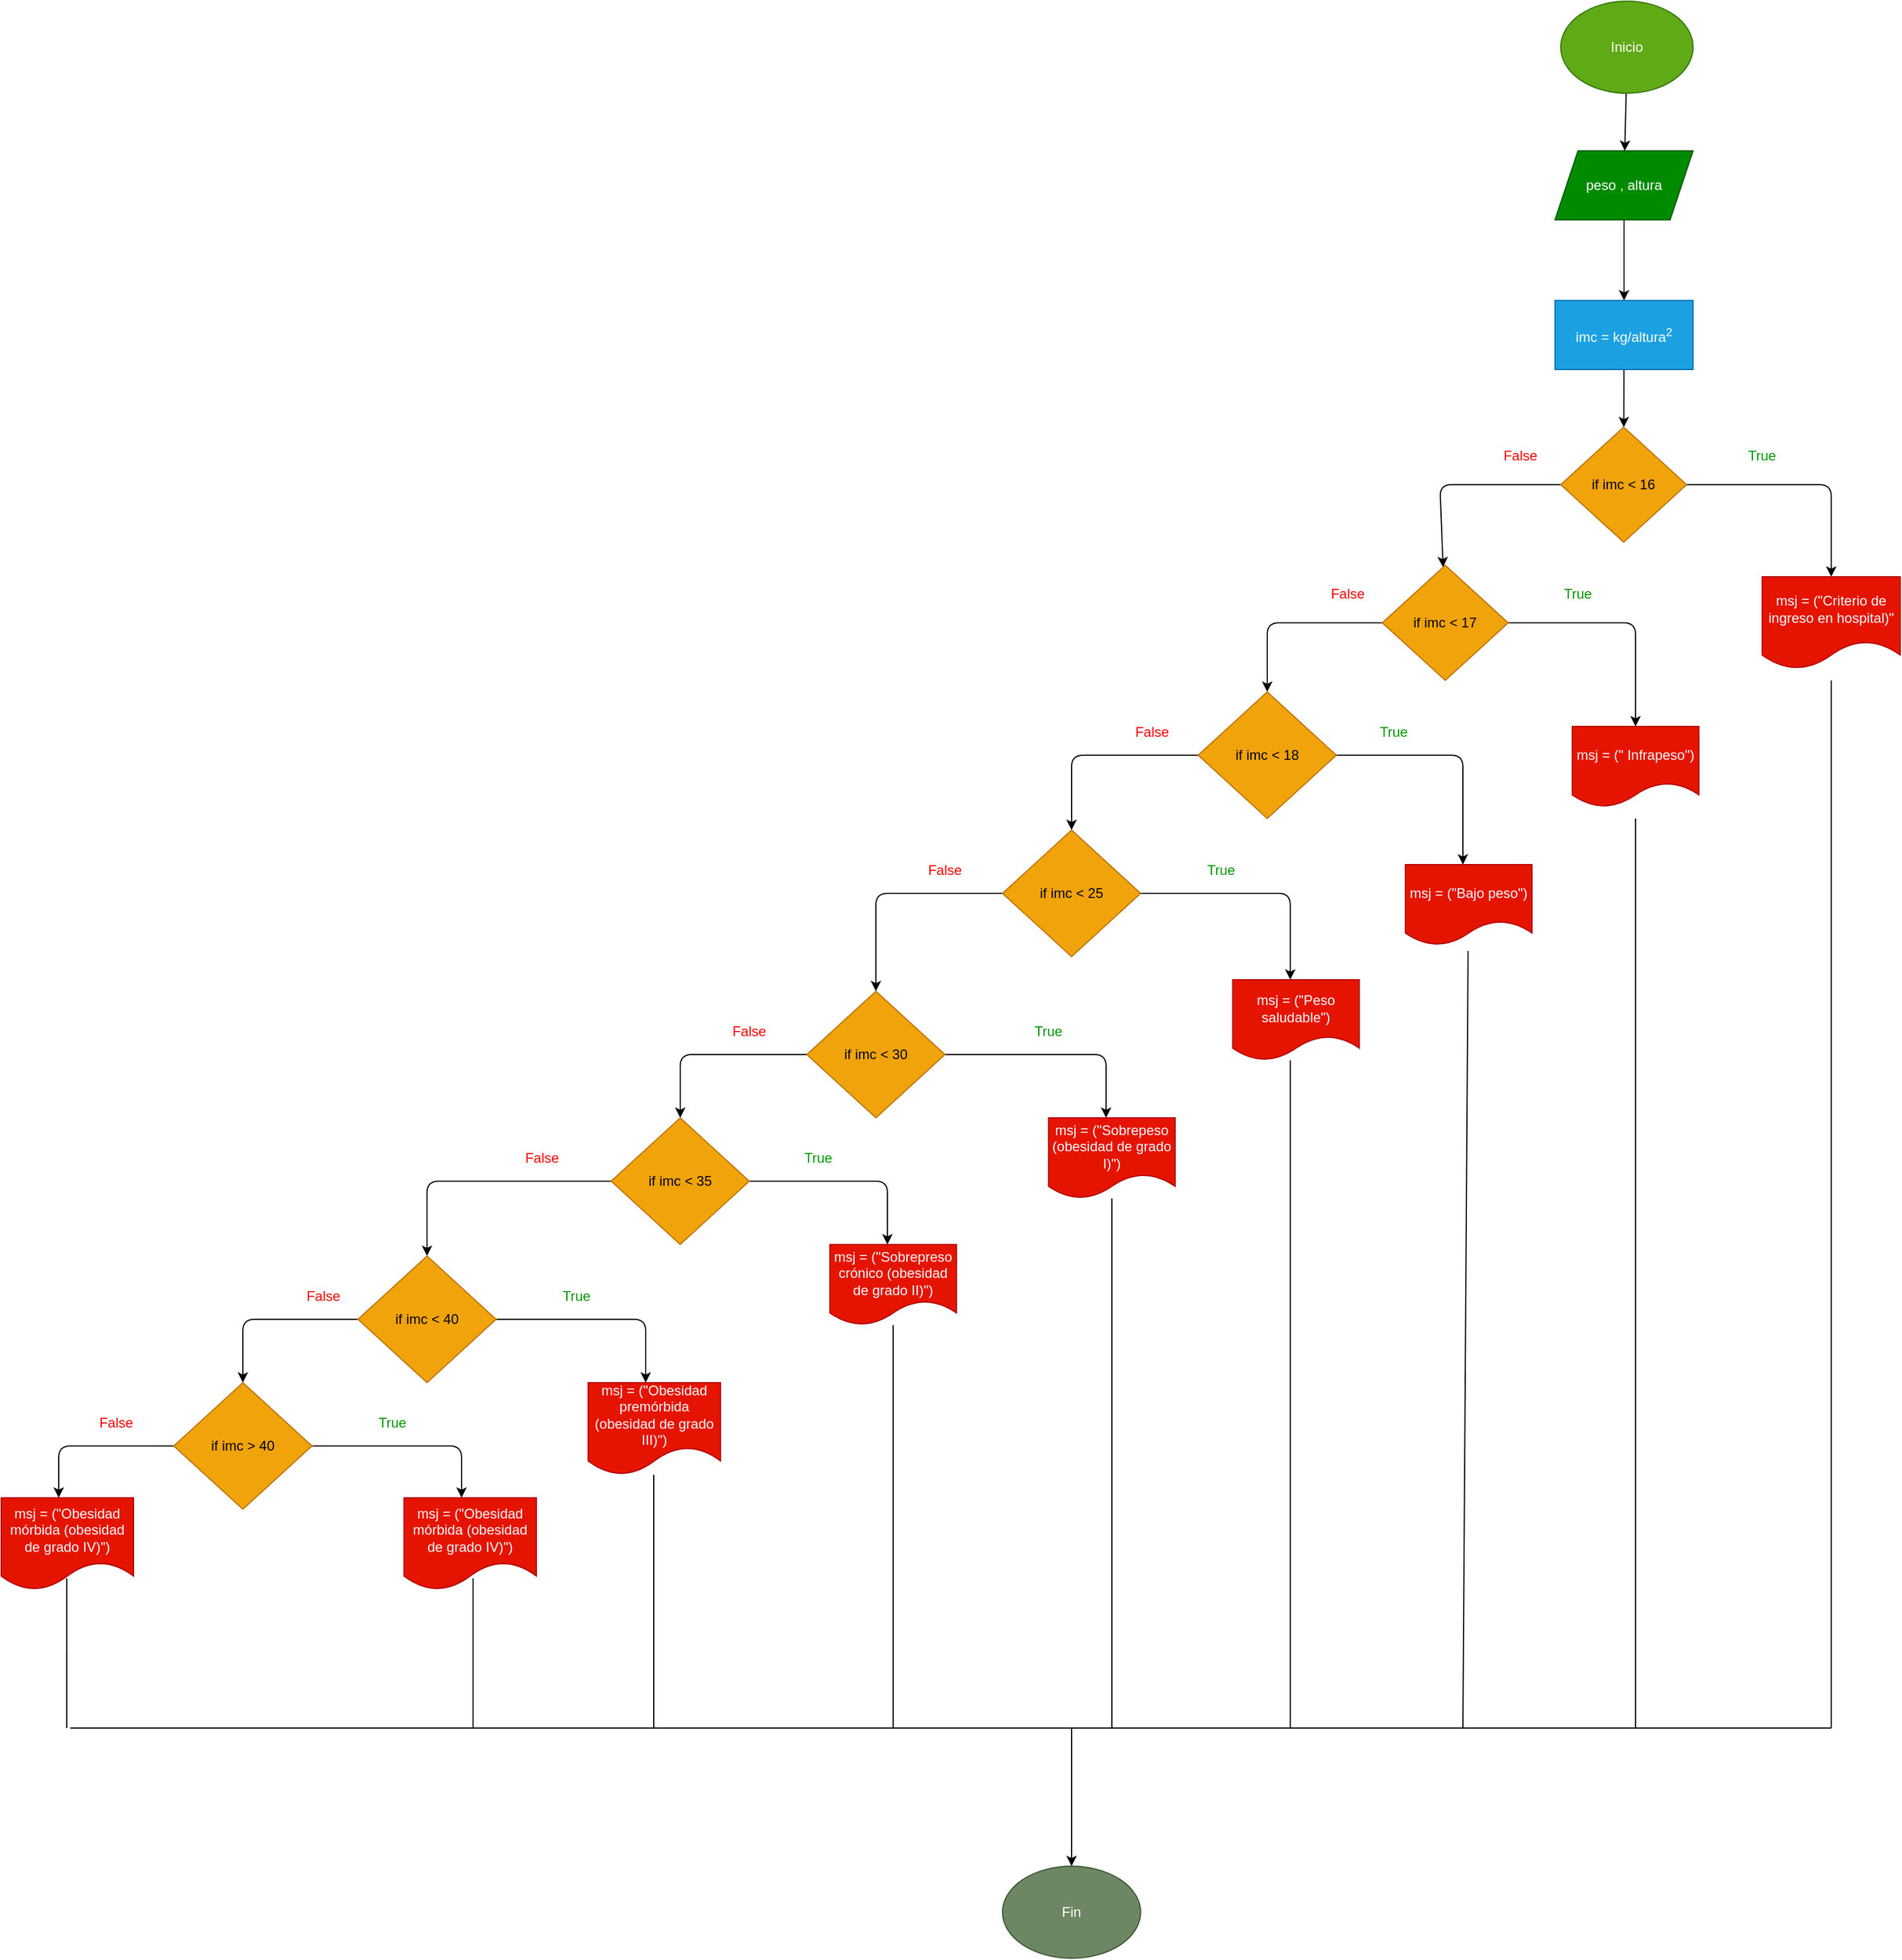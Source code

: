 <mxfile>
    <diagram id="lpOHtHvmCX5zYNxdvWPf" name="Page-1">
        <mxGraphModel dx="1216" dy="922" grid="1" gridSize="10" guides="1" tooltips="1" connect="1" arrows="1" fold="1" page="1" pageScale="1" pageWidth="827" pageHeight="1169" math="0" shadow="0">
            <root>
                <mxCell id="0"/>
                <mxCell id="1" parent="0"/>
                <mxCell id="2" value="" style="edgeStyle=none;html=1;" edge="1" parent="1" source="3" target="5">
                    <mxGeometry relative="1" as="geometry"/>
                </mxCell>
                <mxCell id="3" value="Inicio" style="ellipse;whiteSpace=wrap;html=1;fillColor=#60a917;fontColor=#ffffff;strokeColor=#2D7600;" vertex="1" parent="1">
                    <mxGeometry x="1785" y="220" width="115" height="80" as="geometry"/>
                </mxCell>
                <mxCell id="4" value="" style="edgeStyle=none;html=1;" edge="1" parent="1" source="5" target="7">
                    <mxGeometry relative="1" as="geometry"/>
                </mxCell>
                <mxCell id="5" value="peso , altura" style="shape=parallelogram;perimeter=parallelogramPerimeter;whiteSpace=wrap;html=1;fixedSize=1;fillColor=#008a00;fontColor=#ffffff;strokeColor=#005700;" vertex="1" parent="1">
                    <mxGeometry x="1780" y="350" width="120" height="60" as="geometry"/>
                </mxCell>
                <mxCell id="6" value="" style="edgeStyle=none;html=1;" edge="1" parent="1" source="7" target="10">
                    <mxGeometry relative="1" as="geometry"/>
                </mxCell>
                <mxCell id="7" value="imc = kg/altura&lt;sup&gt;2&lt;/sup&gt;" style="whiteSpace=wrap;html=1;fillColor=#1ba1e2;fontColor=#ffffff;strokeColor=#006EAF;" vertex="1" parent="1">
                    <mxGeometry x="1780" y="480" width="120" height="60" as="geometry"/>
                </mxCell>
                <mxCell id="8" value="" style="edgeStyle=none;html=1;" edge="1" parent="1" source="10" target="11">
                    <mxGeometry relative="1" as="geometry">
                        <Array as="points">
                            <mxPoint x="2020" y="640"/>
                        </Array>
                    </mxGeometry>
                </mxCell>
                <mxCell id="9" value="" style="edgeStyle=none;html=1;" edge="1" parent="1" source="10" target="14">
                    <mxGeometry relative="1" as="geometry">
                        <Array as="points">
                            <mxPoint x="1680" y="640"/>
                        </Array>
                    </mxGeometry>
                </mxCell>
                <mxCell id="10" value="if imc &amp;lt; 16" style="rhombus;whiteSpace=wrap;html=1;fillColor=#f0a30a;fontColor=#000000;strokeColor=#BD7000;" vertex="1" parent="1">
                    <mxGeometry x="1785" y="590" width="109.37" height="100" as="geometry"/>
                </mxCell>
                <mxCell id="11" value="msj = (&quot;Criterio de ingreso en hospital)&quot;" style="shape=document;whiteSpace=wrap;html=1;boundedLbl=1;fillColor=#e51400;fontColor=#ffffff;strokeColor=#B20000;" vertex="1" parent="1">
                    <mxGeometry x="1960" y="720" width="120" height="80" as="geometry"/>
                </mxCell>
                <mxCell id="12" value="" style="edgeStyle=none;html=1;" edge="1" parent="1" source="14" target="15">
                    <mxGeometry relative="1" as="geometry">
                        <Array as="points">
                            <mxPoint x="1850" y="760"/>
                        </Array>
                    </mxGeometry>
                </mxCell>
                <mxCell id="13" style="edgeStyle=none;html=1;entryX=0.5;entryY=0;entryDx=0;entryDy=0;" edge="1" parent="1" source="14">
                    <mxGeometry relative="1" as="geometry">
                        <mxPoint x="1530" y="820" as="targetPoint"/>
                        <Array as="points">
                            <mxPoint x="1530" y="760"/>
                            <mxPoint x="1530" y="790"/>
                        </Array>
                    </mxGeometry>
                </mxCell>
                <mxCell id="14" value="if imc &amp;lt; 17" style="rhombus;whiteSpace=wrap;html=1;fillColor=#f0a30a;fontColor=#000000;strokeColor=#BD7000;" vertex="1" parent="1">
                    <mxGeometry x="1630" y="710" width="109.37" height="100" as="geometry"/>
                </mxCell>
                <mxCell id="15" value="msj = (&quot; Infrapeso&quot;)" style="shape=document;whiteSpace=wrap;html=1;boundedLbl=1;fillColor=#e51400;fontColor=#ffffff;strokeColor=#B20000;" vertex="1" parent="1">
                    <mxGeometry x="1795" y="850" width="110.01" height="70" as="geometry"/>
                </mxCell>
                <mxCell id="16" style="edgeStyle=none;html=1;fontColor=#FF0000;" edge="1" parent="1" source="18">
                    <mxGeometry relative="1" as="geometry">
                        <mxPoint x="1700" y="970" as="targetPoint"/>
                        <Array as="points">
                            <mxPoint x="1700" y="875"/>
                        </Array>
                    </mxGeometry>
                </mxCell>
                <mxCell id="17" style="edgeStyle=none;html=1;fontColor=#FF0000;" edge="1" parent="1" source="18">
                    <mxGeometry relative="1" as="geometry">
                        <mxPoint x="1360" y="940" as="targetPoint"/>
                        <Array as="points">
                            <mxPoint x="1360" y="875"/>
                        </Array>
                    </mxGeometry>
                </mxCell>
                <mxCell id="18" value="&lt;span style=&quot;font-weight: normal;&quot;&gt;if imc &amp;lt; 18&lt;/span&gt;" style="rhombus;whiteSpace=wrap;html=1;fontStyle=1;fillColor=#f0a30a;fontColor=#000000;strokeColor=#BD7000;" vertex="1" parent="1">
                    <mxGeometry x="1470" y="820" width="120" height="110" as="geometry"/>
                </mxCell>
                <mxCell id="19" value="&lt;span&gt;True&lt;/span&gt;" style="text;html=1;strokeColor=none;fillColor=none;align=center;verticalAlign=middle;whiteSpace=wrap;rounded=0;fontColor=#009900;fontStyle=0" vertex="1" parent="1">
                    <mxGeometry x="1930" y="600" width="60" height="30" as="geometry"/>
                </mxCell>
                <mxCell id="20" value="&lt;font color=&quot;#ff0000&quot;&gt;False&lt;/font&gt;" style="text;html=1;strokeColor=none;fillColor=none;align=center;verticalAlign=middle;whiteSpace=wrap;rounded=0;fontColor=#009900;" vertex="1" parent="1">
                    <mxGeometry x="1720" y="600" width="60" height="30" as="geometry"/>
                </mxCell>
                <mxCell id="21" value="&lt;span&gt;True&lt;/span&gt;" style="text;html=1;strokeColor=none;fillColor=none;align=center;verticalAlign=middle;whiteSpace=wrap;rounded=0;fontColor=#009900;fontStyle=0" vertex="1" parent="1">
                    <mxGeometry x="1770" y="720" width="60" height="30" as="geometry"/>
                </mxCell>
                <mxCell id="22" value="&lt;font color=&quot;#ff0000&quot;&gt;False&lt;/font&gt;" style="text;html=1;strokeColor=none;fillColor=none;align=center;verticalAlign=middle;whiteSpace=wrap;rounded=0;fontColor=#009900;" vertex="1" parent="1">
                    <mxGeometry x="1570" y="720" width="60" height="30" as="geometry"/>
                </mxCell>
                <mxCell id="23" value="&lt;span&gt;True&lt;/span&gt;" style="text;html=1;strokeColor=none;fillColor=none;align=center;verticalAlign=middle;whiteSpace=wrap;rounded=0;fontColor=#009900;fontStyle=0" vertex="1" parent="1">
                    <mxGeometry x="1610" y="840" width="60" height="30" as="geometry"/>
                </mxCell>
                <mxCell id="24" value="&lt;font color=&quot;#ff0000&quot;&gt;False&lt;/font&gt;" style="text;html=1;strokeColor=none;fillColor=none;align=center;verticalAlign=middle;whiteSpace=wrap;rounded=0;fontColor=#009900;" vertex="1" parent="1">
                    <mxGeometry x="1400" y="840" width="60" height="30" as="geometry"/>
                </mxCell>
                <mxCell id="25" value="msj = (&quot;Bajo peso&quot;)" style="shape=document;whiteSpace=wrap;html=1;boundedLbl=1;fillColor=#e51400;fontColor=#ffffff;strokeColor=#B20000;" vertex="1" parent="1">
                    <mxGeometry x="1650" y="970" width="110.01" height="70" as="geometry"/>
                </mxCell>
                <mxCell id="26" style="edgeStyle=none;html=1;fontColor=#FF0000;" edge="1" parent="1" source="28">
                    <mxGeometry relative="1" as="geometry">
                        <mxPoint x="1550" y="1070" as="targetPoint"/>
                        <Array as="points">
                            <mxPoint x="1550" y="995"/>
                        </Array>
                    </mxGeometry>
                </mxCell>
                <mxCell id="27" style="edgeStyle=none;html=1;fontColor=#FF0000;" edge="1" parent="1" source="28">
                    <mxGeometry relative="1" as="geometry">
                        <mxPoint x="1190" y="1080" as="targetPoint"/>
                        <Array as="points">
                            <mxPoint x="1190" y="995"/>
                        </Array>
                    </mxGeometry>
                </mxCell>
                <mxCell id="28" value="if imc &amp;lt; 25" style="rhombus;whiteSpace=wrap;html=1;fillColor=#f0a30a;fontColor=#000000;strokeColor=#BD7000;" vertex="1" parent="1">
                    <mxGeometry x="1300" y="940" width="120" height="110" as="geometry"/>
                </mxCell>
                <mxCell id="29" value="&lt;span&gt;True&lt;/span&gt;" style="text;html=1;strokeColor=none;fillColor=none;align=center;verticalAlign=middle;whiteSpace=wrap;rounded=0;fontColor=#009900;fontStyle=0" vertex="1" parent="1">
                    <mxGeometry x="1460" y="960" width="60" height="30" as="geometry"/>
                </mxCell>
                <mxCell id="30" value="&lt;font color=&quot;#ff0000&quot;&gt;False&lt;/font&gt;" style="text;html=1;strokeColor=none;fillColor=none;align=center;verticalAlign=middle;whiteSpace=wrap;rounded=0;fontColor=#009900;" vertex="1" parent="1">
                    <mxGeometry x="1220" y="960" width="60" height="30" as="geometry"/>
                </mxCell>
                <mxCell id="31" value="msj = (&quot;Peso saludable&quot;)" style="shape=document;whiteSpace=wrap;html=1;boundedLbl=1;fillColor=#e51400;fontColor=#ffffff;strokeColor=#B20000;" vertex="1" parent="1">
                    <mxGeometry x="1499.99" y="1070" width="110.01" height="70" as="geometry"/>
                </mxCell>
                <mxCell id="32" style="edgeStyle=none;html=1;fontColor=#FF0000;" edge="1" parent="1" source="34">
                    <mxGeometry relative="1" as="geometry">
                        <mxPoint x="1390" y="1190" as="targetPoint"/>
                        <Array as="points">
                            <mxPoint x="1390" y="1135"/>
                        </Array>
                    </mxGeometry>
                </mxCell>
                <mxCell id="33" style="edgeStyle=none;html=1;fontColor=#FF0000;" edge="1" parent="1" source="34">
                    <mxGeometry relative="1" as="geometry">
                        <mxPoint x="1020" y="1190" as="targetPoint"/>
                        <Array as="points">
                            <mxPoint x="1020" y="1135"/>
                        </Array>
                    </mxGeometry>
                </mxCell>
                <mxCell id="34" value="if imc &amp;lt; 30" style="rhombus;whiteSpace=wrap;html=1;fillColor=#f0a30a;fontColor=#000000;strokeColor=#BD7000;" vertex="1" parent="1">
                    <mxGeometry x="1130" y="1080" width="120" height="110" as="geometry"/>
                </mxCell>
                <mxCell id="35" value="&lt;span&gt;True&lt;/span&gt;" style="text;html=1;strokeColor=none;fillColor=none;align=center;verticalAlign=middle;whiteSpace=wrap;rounded=0;fontColor=#009900;fontStyle=0" vertex="1" parent="1">
                    <mxGeometry x="1310" y="1100" width="60" height="30" as="geometry"/>
                </mxCell>
                <mxCell id="36" value="&lt;font color=&quot;#ff0000&quot;&gt;False&lt;/font&gt;" style="text;html=1;strokeColor=none;fillColor=none;align=center;verticalAlign=middle;whiteSpace=wrap;rounded=0;fontColor=#009900;" vertex="1" parent="1">
                    <mxGeometry x="1050" y="1100" width="60" height="30" as="geometry"/>
                </mxCell>
                <mxCell id="37" value="msj = (&quot;Sobrepeso (obesidad de grado I)&quot;)" style="shape=document;whiteSpace=wrap;html=1;boundedLbl=1;fillColor=#e51400;fontColor=#ffffff;strokeColor=#B20000;" vertex="1" parent="1">
                    <mxGeometry x="1340" y="1190" width="110.01" height="70" as="geometry"/>
                </mxCell>
                <mxCell id="38" style="edgeStyle=none;html=1;fontColor=#FF0000;" edge="1" parent="1" source="40">
                    <mxGeometry relative="1" as="geometry">
                        <mxPoint x="1200" y="1300" as="targetPoint"/>
                        <Array as="points">
                            <mxPoint x="1200" y="1245"/>
                        </Array>
                    </mxGeometry>
                </mxCell>
                <mxCell id="39" style="edgeStyle=none;html=1;fontColor=#FF0000;entryX=0.5;entryY=0;entryDx=0;entryDy=0;" edge="1" parent="1" source="40" target="44">
                    <mxGeometry relative="1" as="geometry">
                        <mxPoint x="800" y="1320" as="targetPoint"/>
                        <Array as="points">
                            <mxPoint x="800" y="1245"/>
                        </Array>
                    </mxGeometry>
                </mxCell>
                <mxCell id="40" value="if imc &amp;lt; 35" style="rhombus;whiteSpace=wrap;html=1;fillColor=#f0a30a;fontColor=#000000;strokeColor=#BD7000;" vertex="1" parent="1">
                    <mxGeometry x="960" y="1190" width="120" height="110" as="geometry"/>
                </mxCell>
                <mxCell id="41" value="msj = (&quot;Sobrepreso crónico (obesidad de grado II)&quot;)" style="shape=document;whiteSpace=wrap;html=1;boundedLbl=1;fillColor=#e51400;fontColor=#ffffff;strokeColor=#B20000;" vertex="1" parent="1">
                    <mxGeometry x="1150" y="1300" width="110.01" height="70" as="geometry"/>
                </mxCell>
                <mxCell id="42" style="edgeStyle=none;html=1;fontColor=#FF0000;" edge="1" parent="1" source="44">
                    <mxGeometry relative="1" as="geometry">
                        <mxPoint x="990" y="1420" as="targetPoint"/>
                        <Array as="points">
                            <mxPoint x="990" y="1365"/>
                        </Array>
                    </mxGeometry>
                </mxCell>
                <mxCell id="43" style="edgeStyle=none;html=1;fontColor=#FF0000;" edge="1" parent="1" source="44">
                    <mxGeometry relative="1" as="geometry">
                        <mxPoint x="640" y="1420" as="targetPoint"/>
                        <Array as="points">
                            <mxPoint x="640" y="1365"/>
                        </Array>
                    </mxGeometry>
                </mxCell>
                <mxCell id="44" value="if imc &amp;lt; 40" style="rhombus;whiteSpace=wrap;html=1;fillColor=#f0a30a;fontColor=#000000;strokeColor=#BD7000;" vertex="1" parent="1">
                    <mxGeometry x="740" y="1310" width="120" height="110" as="geometry"/>
                </mxCell>
                <mxCell id="45" value="msj = (&quot;Obesidad premórbida (obesidad de grado III)&quot;)" style="shape=document;whiteSpace=wrap;html=1;boundedLbl=1;fillColor=#e51400;fontColor=#ffffff;strokeColor=#B20000;" vertex="1" parent="1">
                    <mxGeometry x="940" y="1420" width="115" height="80" as="geometry"/>
                </mxCell>
                <mxCell id="46" style="edgeStyle=none;html=1;fontColor=#FF0000;" edge="1" parent="1" source="48">
                    <mxGeometry relative="1" as="geometry">
                        <mxPoint x="830" y="1520" as="targetPoint"/>
                        <Array as="points">
                            <mxPoint x="830" y="1475"/>
                        </Array>
                    </mxGeometry>
                </mxCell>
                <mxCell id="47" style="edgeStyle=none;html=1;fontColor=#FF0000;" edge="1" parent="1" source="48">
                    <mxGeometry relative="1" as="geometry">
                        <mxPoint x="480" y="1520" as="targetPoint"/>
                        <Array as="points">
                            <mxPoint x="480" y="1475"/>
                        </Array>
                    </mxGeometry>
                </mxCell>
                <mxCell id="48" value="if imc &amp;gt; 40" style="rhombus;whiteSpace=wrap;html=1;fillColor=#f0a30a;fontColor=#000000;strokeColor=#BD7000;" vertex="1" parent="1">
                    <mxGeometry x="580" y="1420" width="120" height="110" as="geometry"/>
                </mxCell>
                <mxCell id="49" value="msj = (&quot;Obesidad mórbida (obesidad de grado IV)&quot;)" style="shape=document;whiteSpace=wrap;html=1;boundedLbl=1;fillColor=#e51400;fontColor=#ffffff;strokeColor=#B20000;" vertex="1" parent="1">
                    <mxGeometry x="780" y="1520" width="115" height="80" as="geometry"/>
                </mxCell>
                <mxCell id="50" value="" style="endArrow=none;html=1;fontColor=#FF0000;entryX=0.522;entryY=0.875;entryDx=0;entryDy=0;entryPerimeter=0;" edge="1" parent="1" target="49">
                    <mxGeometry width="50" height="50" relative="1" as="geometry">
                        <mxPoint x="840" y="1720" as="sourcePoint"/>
                        <mxPoint x="840" y="1670" as="targetPoint"/>
                    </mxGeometry>
                </mxCell>
                <mxCell id="51" value="" style="endArrow=none;html=1;fontColor=#FF0000;" edge="1" parent="1">
                    <mxGeometry width="50" height="50" relative="1" as="geometry">
                        <mxPoint x="997" y="1720" as="sourcePoint"/>
                        <mxPoint x="997" y="1500" as="targetPoint"/>
                    </mxGeometry>
                </mxCell>
                <mxCell id="52" value="" style="endArrow=none;html=1;fontColor=#FF0000;" edge="1" parent="1" target="41">
                    <mxGeometry width="50" height="50" relative="1" as="geometry">
                        <mxPoint x="1205" y="1720" as="sourcePoint"/>
                        <mxPoint x="1204.51" y="1420" as="targetPoint"/>
                    </mxGeometry>
                </mxCell>
                <mxCell id="53" value="" style="endArrow=none;html=1;fontColor=#FF0000;" edge="1" parent="1" target="37">
                    <mxGeometry width="50" height="50" relative="1" as="geometry">
                        <mxPoint x="1395" y="1720" as="sourcePoint"/>
                        <mxPoint x="1390" y="1440" as="targetPoint"/>
                    </mxGeometry>
                </mxCell>
                <mxCell id="54" value="" style="endArrow=none;html=1;fontColor=#FF0000;" edge="1" parent="1">
                    <mxGeometry width="50" height="50" relative="1" as="geometry">
                        <mxPoint x="1550" y="1720" as="sourcePoint"/>
                        <mxPoint x="1550" y="1140" as="targetPoint"/>
                    </mxGeometry>
                </mxCell>
                <mxCell id="55" value="" style="endArrow=none;html=1;fontColor=#FF0000;" edge="1" parent="1">
                    <mxGeometry width="50" height="50" relative="1" as="geometry">
                        <mxPoint x="1700" y="1720" as="sourcePoint"/>
                        <mxPoint x="1704.5" y="1045" as="targetPoint"/>
                    </mxGeometry>
                </mxCell>
                <mxCell id="56" value="" style="endArrow=none;html=1;fontColor=#FF0000;" edge="1" parent="1">
                    <mxGeometry width="50" height="50" relative="1" as="geometry">
                        <mxPoint x="1850" y="1720" as="sourcePoint"/>
                        <mxPoint x="1850" y="930" as="targetPoint"/>
                    </mxGeometry>
                </mxCell>
                <mxCell id="57" value="" style="endArrow=none;html=1;fontColor=#FF0000;" edge="1" parent="1">
                    <mxGeometry width="50" height="50" relative="1" as="geometry">
                        <mxPoint x="2020" y="1720" as="sourcePoint"/>
                        <mxPoint x="2020" y="810" as="targetPoint"/>
                    </mxGeometry>
                </mxCell>
                <mxCell id="58" value="&lt;span&gt;True&lt;/span&gt;" style="text;html=1;strokeColor=none;fillColor=none;align=center;verticalAlign=middle;whiteSpace=wrap;rounded=0;fontColor=#009900;fontStyle=0" vertex="1" parent="1">
                    <mxGeometry x="1110" y="1210" width="60" height="30" as="geometry"/>
                </mxCell>
                <mxCell id="59" value="&lt;font color=&quot;#ff0000&quot;&gt;False&lt;/font&gt;" style="text;html=1;strokeColor=none;fillColor=none;align=center;verticalAlign=middle;whiteSpace=wrap;rounded=0;fontColor=#009900;" vertex="1" parent="1">
                    <mxGeometry x="870" y="1210" width="60" height="30" as="geometry"/>
                </mxCell>
                <mxCell id="60" value="&lt;span&gt;True&lt;/span&gt;" style="text;html=1;strokeColor=none;fillColor=none;align=center;verticalAlign=middle;whiteSpace=wrap;rounded=0;fontColor=#009900;fontStyle=0" vertex="1" parent="1">
                    <mxGeometry x="900" y="1330" width="60" height="30" as="geometry"/>
                </mxCell>
                <mxCell id="61" value="&lt;font color=&quot;#ff0000&quot;&gt;False&lt;/font&gt;" style="text;html=1;strokeColor=none;fillColor=none;align=center;verticalAlign=middle;whiteSpace=wrap;rounded=0;fontColor=#009900;" vertex="1" parent="1">
                    <mxGeometry x="680" y="1330" width="60" height="30" as="geometry"/>
                </mxCell>
                <mxCell id="62" value="&lt;span&gt;True&lt;/span&gt;" style="text;html=1;strokeColor=none;fillColor=none;align=center;verticalAlign=middle;whiteSpace=wrap;rounded=0;fontColor=#009900;fontStyle=0" vertex="1" parent="1">
                    <mxGeometry x="740" y="1440" width="60" height="30" as="geometry"/>
                </mxCell>
                <mxCell id="63" value="&lt;font color=&quot;#ff0000&quot;&gt;False&lt;/font&gt;" style="text;html=1;strokeColor=none;fillColor=none;align=center;verticalAlign=middle;whiteSpace=wrap;rounded=0;fontColor=#009900;" vertex="1" parent="1">
                    <mxGeometry x="500" y="1440" width="60" height="30" as="geometry"/>
                </mxCell>
                <mxCell id="64" value="msj = (&quot;Obesidad mórbida (obesidad de grado IV)&quot;)" style="shape=document;whiteSpace=wrap;html=1;boundedLbl=1;fillColor=#e51400;fontColor=#ffffff;strokeColor=#B20000;" vertex="1" parent="1">
                    <mxGeometry x="430" y="1520" width="115" height="80" as="geometry"/>
                </mxCell>
                <mxCell id="65" value="" style="endArrow=none;html=1;fontColor=#FF0000;entryX=0.522;entryY=0.875;entryDx=0;entryDy=0;entryPerimeter=0;" edge="1" parent="1">
                    <mxGeometry width="50" height="50" relative="1" as="geometry">
                        <mxPoint x="487" y="1720" as="sourcePoint"/>
                        <mxPoint x="487.03" y="1590" as="targetPoint"/>
                    </mxGeometry>
                </mxCell>
                <mxCell id="66" value="" style="endArrow=none;html=1;fontColor=#FF0000;" edge="1" parent="1">
                    <mxGeometry width="50" height="50" relative="1" as="geometry">
                        <mxPoint x="490" y="1720" as="sourcePoint"/>
                        <mxPoint x="2020" y="1720" as="targetPoint"/>
                    </mxGeometry>
                </mxCell>
                <mxCell id="67" value="" style="endArrow=classic;html=1;fontColor=#FF0000;" edge="1" parent="1">
                    <mxGeometry width="50" height="50" relative="1" as="geometry">
                        <mxPoint x="1360" y="1720" as="sourcePoint"/>
                        <mxPoint x="1360" y="1840" as="targetPoint"/>
                    </mxGeometry>
                </mxCell>
                <mxCell id="68" value="&lt;font color=&quot;#ffffff&quot;&gt;Fin&lt;br&gt;&lt;/font&gt;" style="ellipse;whiteSpace=wrap;html=1;fontColor=#ffffff;fillColor=#6d8764;strokeColor=#3A5431;" vertex="1" parent="1">
                    <mxGeometry x="1300" y="1840" width="120" height="80" as="geometry"/>
                </mxCell>
            </root>
        </mxGraphModel>
    </diagram>
</mxfile>